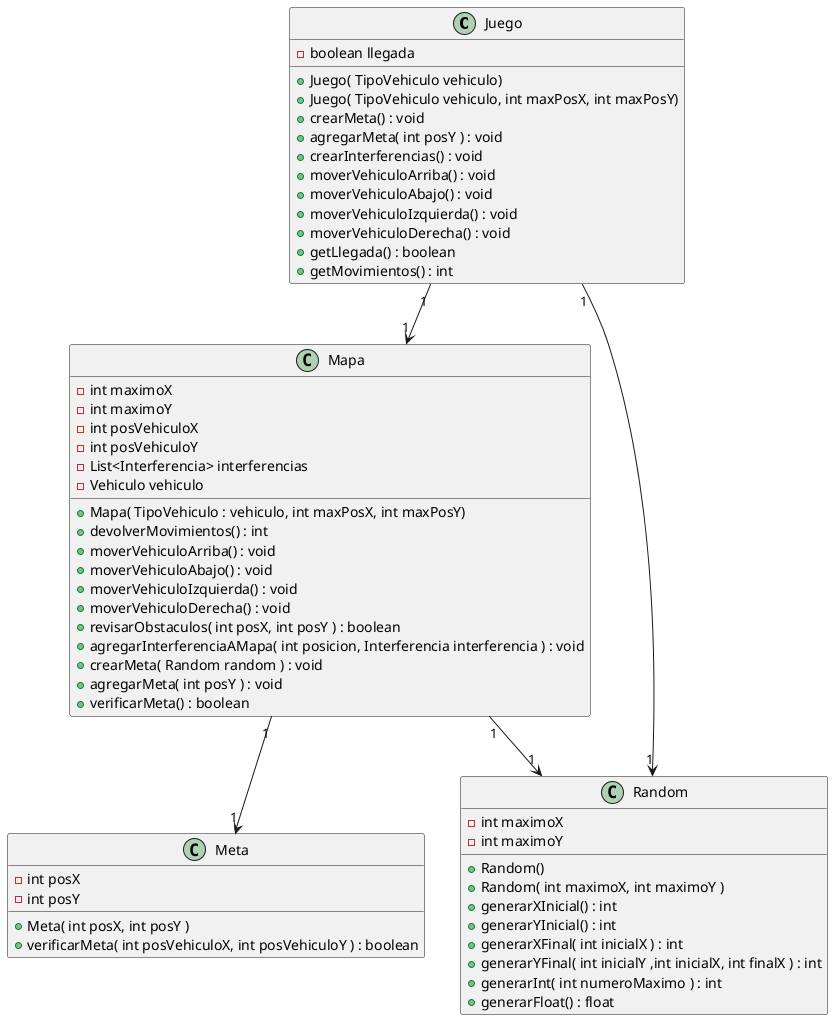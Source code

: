 @startuml
'https://plantuml.com/class-diagram

class Juego{
- boolean llegada
+ Juego( TipoVehiculo vehiculo)
+ Juego( TipoVehiculo vehiculo, int maxPosX, int maxPosY)
+ crearMeta() : void
+ agregarMeta( int posY ) : void
+ crearInterferencias() : void
+ moverVehiculoArriba() : void
+ moverVehiculoAbajo() : void
+ moverVehiculoIzquierda() : void
+ moverVehiculoDerecha() : void
+ getLlegada() : boolean
+ getMovimientos() : int
}

class Mapa{
- int maximoX
- int maximoY
- int posVehiculoX
- int posVehiculoY
- List<Interferencia> interferencias
- Vehiculo vehiculo
+ Mapa( TipoVehiculo : vehiculo, int maxPosX, int maxPosY)
+ devolverMovimientos() : int
+ moverVehiculoArriba() : void
+ moverVehiculoAbajo() : void
+ moverVehiculoIzquierda() : void
+ moverVehiculoDerecha() : void
+ revisarObstaculos( int posX, int posY ) : boolean
+ agregarInterferenciaAMapa( int posicion, Interferencia interferencia ) : void
+ crearMeta( Random random ) : void
+ agregarMeta( int posY ) : void
+ verificarMeta() : boolean
}

class Meta{
- int posX
- int posY
+ Meta( int posX, int posY )
+ verificarMeta( int posVehiculoX, int posVehiculoY ) : boolean
}

class Random{
- int maximoX
- int maximoY
+ Random()
+ Random( int maximoX, int maximoY )
+ generarXInicial() : int
+ generarYInicial() : int
+ generarXFinal( int inicialX ) : int
+ generarYFinal( int inicialY ,int inicialX, int finalX ) : int
+ generarInt( int numeroMaximo ) : int
+ generarFloat() : float
}


Juego "1" --> "1" Mapa
Mapa "1" --> "1" Meta
Juego "1" --> "1" Random
Mapa "1" --> "1" Random


@enduml